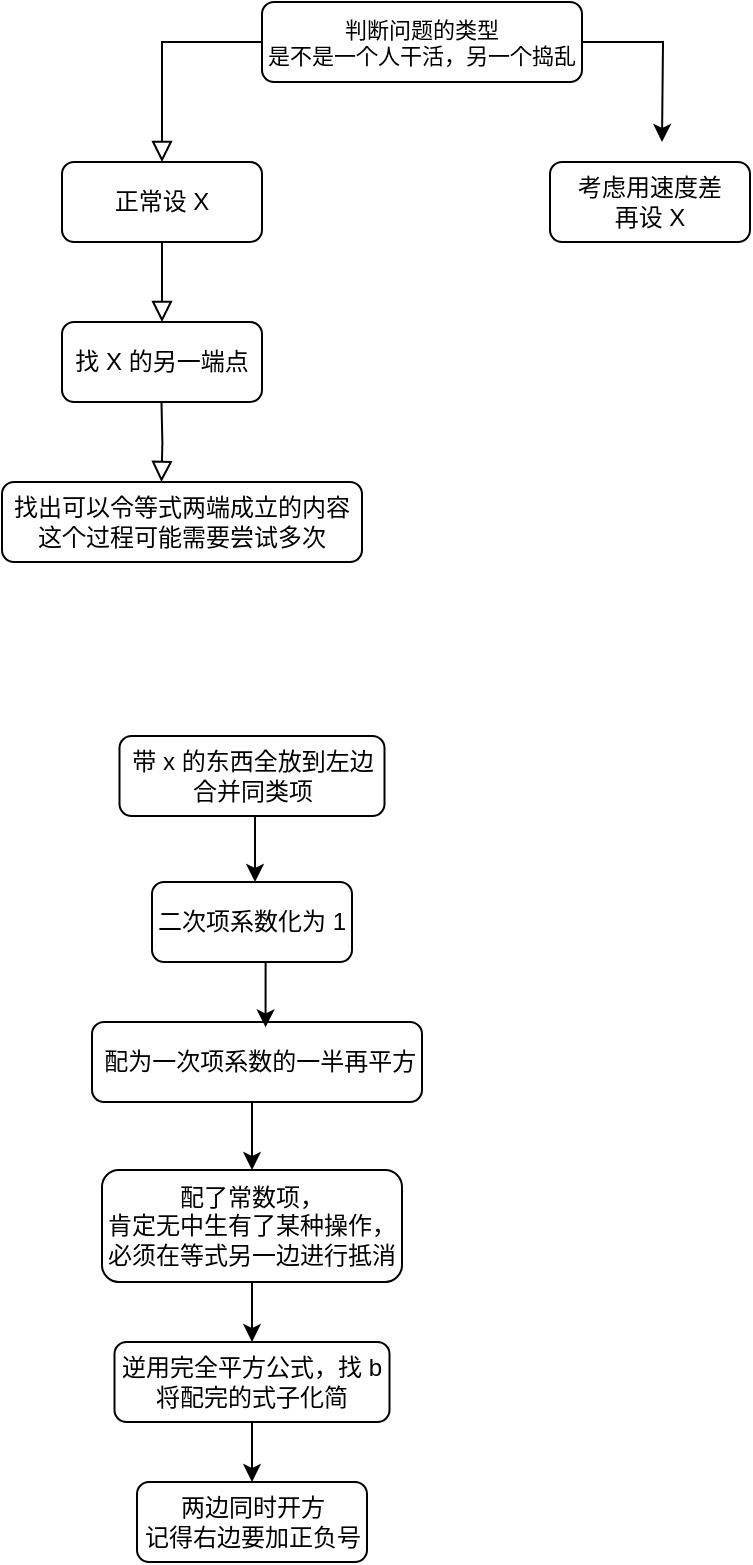 <mxfile version="24.7.6">
  <diagram id="C5RBs43oDa-KdzZeNtuy" name="Page-1">
    <mxGraphModel dx="682" dy="374" grid="1" gridSize="10" guides="1" tooltips="1" connect="1" arrows="1" fold="1" page="1" pageScale="1" pageWidth="827" pageHeight="1169" math="0" shadow="0">
      <root>
        <mxCell id="WIyWlLk6GJQsqaUBKTNV-0" />
        <mxCell id="WIyWlLk6GJQsqaUBKTNV-1" parent="WIyWlLk6GJQsqaUBKTNV-0" />
        <mxCell id="WIyWlLk6GJQsqaUBKTNV-2" value="" style="rounded=0;html=1;jettySize=auto;orthogonalLoop=1;fontSize=11;endArrow=block;endFill=0;endSize=8;strokeWidth=1;shadow=0;labelBackgroundColor=none;edgeStyle=orthogonalEdgeStyle;" parent="WIyWlLk6GJQsqaUBKTNV-1" source="WIyWlLk6GJQsqaUBKTNV-3" edge="1">
          <mxGeometry relative="1" as="geometry">
            <mxPoint x="220" y="160" as="targetPoint" />
          </mxGeometry>
        </mxCell>
        <mxCell id="WIyWlLk6GJQsqaUBKTNV-3" value="正常设 X" style="rounded=1;whiteSpace=wrap;html=1;fontSize=12;glass=0;strokeWidth=1;shadow=0;" parent="WIyWlLk6GJQsqaUBKTNV-1" vertex="1">
          <mxGeometry x="170" y="80" width="100" height="40" as="geometry" />
        </mxCell>
        <mxCell id="WIyWlLk6GJQsqaUBKTNV-7" value="找 X 的另一端点" style="rounded=1;whiteSpace=wrap;html=1;fontSize=12;glass=0;strokeWidth=1;shadow=0;" parent="WIyWlLk6GJQsqaUBKTNV-1" vertex="1">
          <mxGeometry x="170" y="160" width="100" height="40" as="geometry" />
        </mxCell>
        <mxCell id="WIyWlLk6GJQsqaUBKTNV-12" value="找出可以令等式两端成立的内容&lt;div&gt;这个过程可能需要尝试多次&lt;/div&gt;" style="rounded=1;whiteSpace=wrap;html=1;fontSize=12;glass=0;strokeWidth=1;shadow=0;" parent="WIyWlLk6GJQsqaUBKTNV-1" vertex="1">
          <mxGeometry x="140" y="240" width="180" height="40" as="geometry" />
        </mxCell>
        <mxCell id="fFDKupmTJ9Lw3_ZmGzhM-0" value="" style="rounded=0;html=1;jettySize=auto;orthogonalLoop=1;fontSize=11;endArrow=block;endFill=0;endSize=8;strokeWidth=1;shadow=0;labelBackgroundColor=none;edgeStyle=orthogonalEdgeStyle;" parent="WIyWlLk6GJQsqaUBKTNV-1" edge="1">
          <mxGeometry relative="1" as="geometry">
            <mxPoint x="219.74" y="200" as="sourcePoint" />
            <mxPoint x="219.74" y="240" as="targetPoint" />
          </mxGeometry>
        </mxCell>
        <mxCell id="r51yjitiQ1QQHzr15yWM-8" style="edgeStyle=orthogonalEdgeStyle;rounded=0;orthogonalLoop=1;jettySize=auto;html=1;" parent="WIyWlLk6GJQsqaUBKTNV-1" source="r51yjitiQ1QQHzr15yWM-0" edge="1">
          <mxGeometry relative="1" as="geometry">
            <mxPoint x="470" y="70" as="targetPoint" />
          </mxGeometry>
        </mxCell>
        <mxCell id="r51yjitiQ1QQHzr15yWM-0" value="&lt;font style=&quot;font-size: 11px;&quot;&gt;判断问题的类型&lt;/font&gt;&lt;div style=&quot;font-size: 11px;&quot;&gt;&lt;font style=&quot;font-size: 11px;&quot;&gt;是不是一个人干活，另一个捣乱&lt;/font&gt;&lt;/div&gt;" style="rounded=1;whiteSpace=wrap;html=1;fontSize=12;glass=0;strokeWidth=1;shadow=0;" parent="WIyWlLk6GJQsqaUBKTNV-1" vertex="1">
          <mxGeometry x="270" width="160" height="40" as="geometry" />
        </mxCell>
        <mxCell id="r51yjitiQ1QQHzr15yWM-2" value="" style="rounded=0;html=1;jettySize=auto;orthogonalLoop=1;fontSize=11;endArrow=block;endFill=0;endSize=8;strokeWidth=1;shadow=0;labelBackgroundColor=none;edgeStyle=orthogonalEdgeStyle;entryX=0.5;entryY=0;entryDx=0;entryDy=0;exitX=0;exitY=0.5;exitDx=0;exitDy=0;" parent="WIyWlLk6GJQsqaUBKTNV-1" source="r51yjitiQ1QQHzr15yWM-0" target="WIyWlLk6GJQsqaUBKTNV-3" edge="1">
          <mxGeometry relative="1" as="geometry">
            <mxPoint x="280" y="70" as="targetPoint" />
            <mxPoint x="280" y="30" as="sourcePoint" />
          </mxGeometry>
        </mxCell>
        <mxCell id="r51yjitiQ1QQHzr15yWM-3" value="考虑用速度差&lt;div&gt;再设 X&lt;/div&gt;" style="rounded=1;whiteSpace=wrap;html=1;fontSize=12;glass=0;strokeWidth=1;shadow=0;" parent="WIyWlLk6GJQsqaUBKTNV-1" vertex="1">
          <mxGeometry x="414" y="80" width="100" height="40" as="geometry" />
        </mxCell>
        <mxCell id="r51yjitiQ1QQHzr15yWM-16" style="edgeStyle=orthogonalEdgeStyle;rounded=0;orthogonalLoop=1;jettySize=auto;html=1;exitX=0.5;exitY=1;exitDx=0;exitDy=0;entryX=0.5;entryY=0;entryDx=0;entryDy=0;" parent="WIyWlLk6GJQsqaUBKTNV-1" source="r51yjitiQ1QQHzr15yWM-10" target="r51yjitiQ1QQHzr15yWM-11" edge="1">
          <mxGeometry relative="1" as="geometry" />
        </mxCell>
        <mxCell id="r51yjitiQ1QQHzr15yWM-10" value="&lt;div&gt;&amp;nbsp;配为一次项系数的一半再平方&lt;/div&gt;" style="rounded=1;whiteSpace=wrap;html=1;fontSize=12;glass=0;strokeWidth=1;shadow=0;" parent="WIyWlLk6GJQsqaUBKTNV-1" vertex="1">
          <mxGeometry x="185" y="510" width="165" height="40" as="geometry" />
        </mxCell>
        <mxCell id="r51yjitiQ1QQHzr15yWM-18" style="edgeStyle=orthogonalEdgeStyle;rounded=0;orthogonalLoop=1;jettySize=auto;html=1;entryX=0.5;entryY=0;entryDx=0;entryDy=0;" parent="WIyWlLk6GJQsqaUBKTNV-1" source="r51yjitiQ1QQHzr15yWM-11" target="r51yjitiQ1QQHzr15yWM-17" edge="1">
          <mxGeometry relative="1" as="geometry" />
        </mxCell>
        <mxCell id="r51yjitiQ1QQHzr15yWM-11" value="配了常数项，&lt;div&gt;肯定无中生有了某种操作，必须在等式另一边进行抵消&lt;/div&gt;" style="rounded=1;whiteSpace=wrap;html=1;fontSize=12;glass=0;strokeWidth=1;shadow=0;" parent="WIyWlLk6GJQsqaUBKTNV-1" vertex="1">
          <mxGeometry x="190" y="584" width="150" height="56" as="geometry" />
        </mxCell>
        <mxCell id="r51yjitiQ1QQHzr15yWM-15" value="二次项系数化为 1" style="rounded=1;whiteSpace=wrap;html=1;fontSize=12;glass=0;strokeWidth=1;shadow=0;" parent="WIyWlLk6GJQsqaUBKTNV-1" vertex="1">
          <mxGeometry x="215" y="440" width="100" height="40" as="geometry" />
        </mxCell>
        <mxCell id="r51yjitiQ1QQHzr15yWM-17" value="逆用完全平方公式，找 b&lt;div&gt;将配完的式子化简&lt;/div&gt;" style="rounded=1;whiteSpace=wrap;html=1;fontSize=12;glass=0;strokeWidth=1;shadow=0;" parent="WIyWlLk6GJQsqaUBKTNV-1" vertex="1">
          <mxGeometry x="196.25" y="670" width="137.5" height="40" as="geometry" />
        </mxCell>
        <mxCell id="r51yjitiQ1QQHzr15yWM-21" style="edgeStyle=orthogonalEdgeStyle;rounded=0;orthogonalLoop=1;jettySize=auto;html=1;entryX=0.5;entryY=0;entryDx=0;entryDy=0;" parent="WIyWlLk6GJQsqaUBKTNV-1" target="r51yjitiQ1QQHzr15yWM-22" edge="1">
          <mxGeometry relative="1" as="geometry">
            <mxPoint x="267.5" y="710" as="sourcePoint" />
          </mxGeometry>
        </mxCell>
        <mxCell id="r51yjitiQ1QQHzr15yWM-22" value="两边同时开方&lt;div&gt;记得右边要加正负号&lt;/div&gt;" style="rounded=1;whiteSpace=wrap;html=1;fontSize=12;glass=0;strokeWidth=1;shadow=0;" parent="WIyWlLk6GJQsqaUBKTNV-1" vertex="1">
          <mxGeometry x="207.5" y="740" width="115" height="40" as="geometry" />
        </mxCell>
        <mxCell id="r51yjitiQ1QQHzr15yWM-23" style="edgeStyle=orthogonalEdgeStyle;rounded=0;orthogonalLoop=1;jettySize=auto;html=1;exitX=0.5;exitY=1;exitDx=0;exitDy=0;entryX=0.526;entryY=0.067;entryDx=0;entryDy=0;entryPerimeter=0;" parent="WIyWlLk6GJQsqaUBKTNV-1" source="r51yjitiQ1QQHzr15yWM-15" target="r51yjitiQ1QQHzr15yWM-10" edge="1">
          <mxGeometry relative="1" as="geometry" />
        </mxCell>
        <mxCell id="-TLis_5vYddRsclxDr7s-0" value="带 x 的东西全放到左边&lt;div&gt;合并同类项&lt;/div&gt;" style="rounded=1;whiteSpace=wrap;html=1;fontSize=12;glass=0;strokeWidth=1;shadow=0;" vertex="1" parent="WIyWlLk6GJQsqaUBKTNV-1">
          <mxGeometry x="198.75" y="367" width="132.5" height="40" as="geometry" />
        </mxCell>
        <mxCell id="-TLis_5vYddRsclxDr7s-1" style="edgeStyle=orthogonalEdgeStyle;rounded=0;orthogonalLoop=1;jettySize=auto;html=1;exitX=0.5;exitY=1;exitDx=0;exitDy=0;entryX=0.526;entryY=0.067;entryDx=0;entryDy=0;entryPerimeter=0;" edge="1" parent="WIyWlLk6GJQsqaUBKTNV-1" source="-TLis_5vYddRsclxDr7s-0">
          <mxGeometry relative="1" as="geometry">
            <mxPoint x="266.5" y="440" as="targetPoint" />
          </mxGeometry>
        </mxCell>
      </root>
    </mxGraphModel>
  </diagram>
</mxfile>
